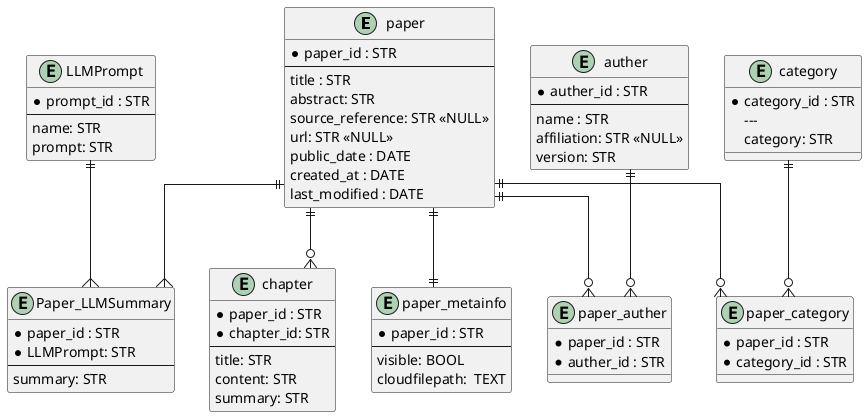 @startuml
skinparam linetype ortho

entity paper {
  * paper_id : STR
  ---
  title : STR
  abstract: STR
  source_reference: STR <<NULL>>
  url: STR <<NULL>>
  public_date : DATE 
  created_at : DATE 
  last_modified : DATE
}

entity LLMPrompt {
  * prompt_id : STR
  ---
  name: STR
  prompt: STR
}

entity Paper_LLMSummary {
  * paper_id : STR
  * LLMPrompt: STR
  ---
  summary: STR
}

entity paper_metainfo {
  * paper_id : STR
  ---
  visible: BOOL
  cloudfilepath:  TEXT
}


entity category {
  * category_id : STR
    ---
    category: STR
}


entity paper_auther {
  * paper_id : STR
  * auther_id : STR
    ' ---
}

entity paper_category {
  * paper_id : STR
  * category_id : STR
    ' ---
}

entity auther {
  * auther_id : STR
  ---
  name : STR
  affiliation: STR <<NULL>>
  version: STR
}

entity chapter {
  * paper_id : STR
  * chapter_id: STR
  ---
  title: STR
  content: STR
  summary: STR
}

paper ||--o{ chapter
paper ||--o{ paper_auther
paper ||--|| paper_metainfo
auther ||--o{ paper_auther

paper ||--o{ paper_category
category ||--o{ paper_category

paper ||--{ Paper_LLMSummary
LLMPrompt ||--{ Paper_LLMSummary

' techniques || 

@enduml
